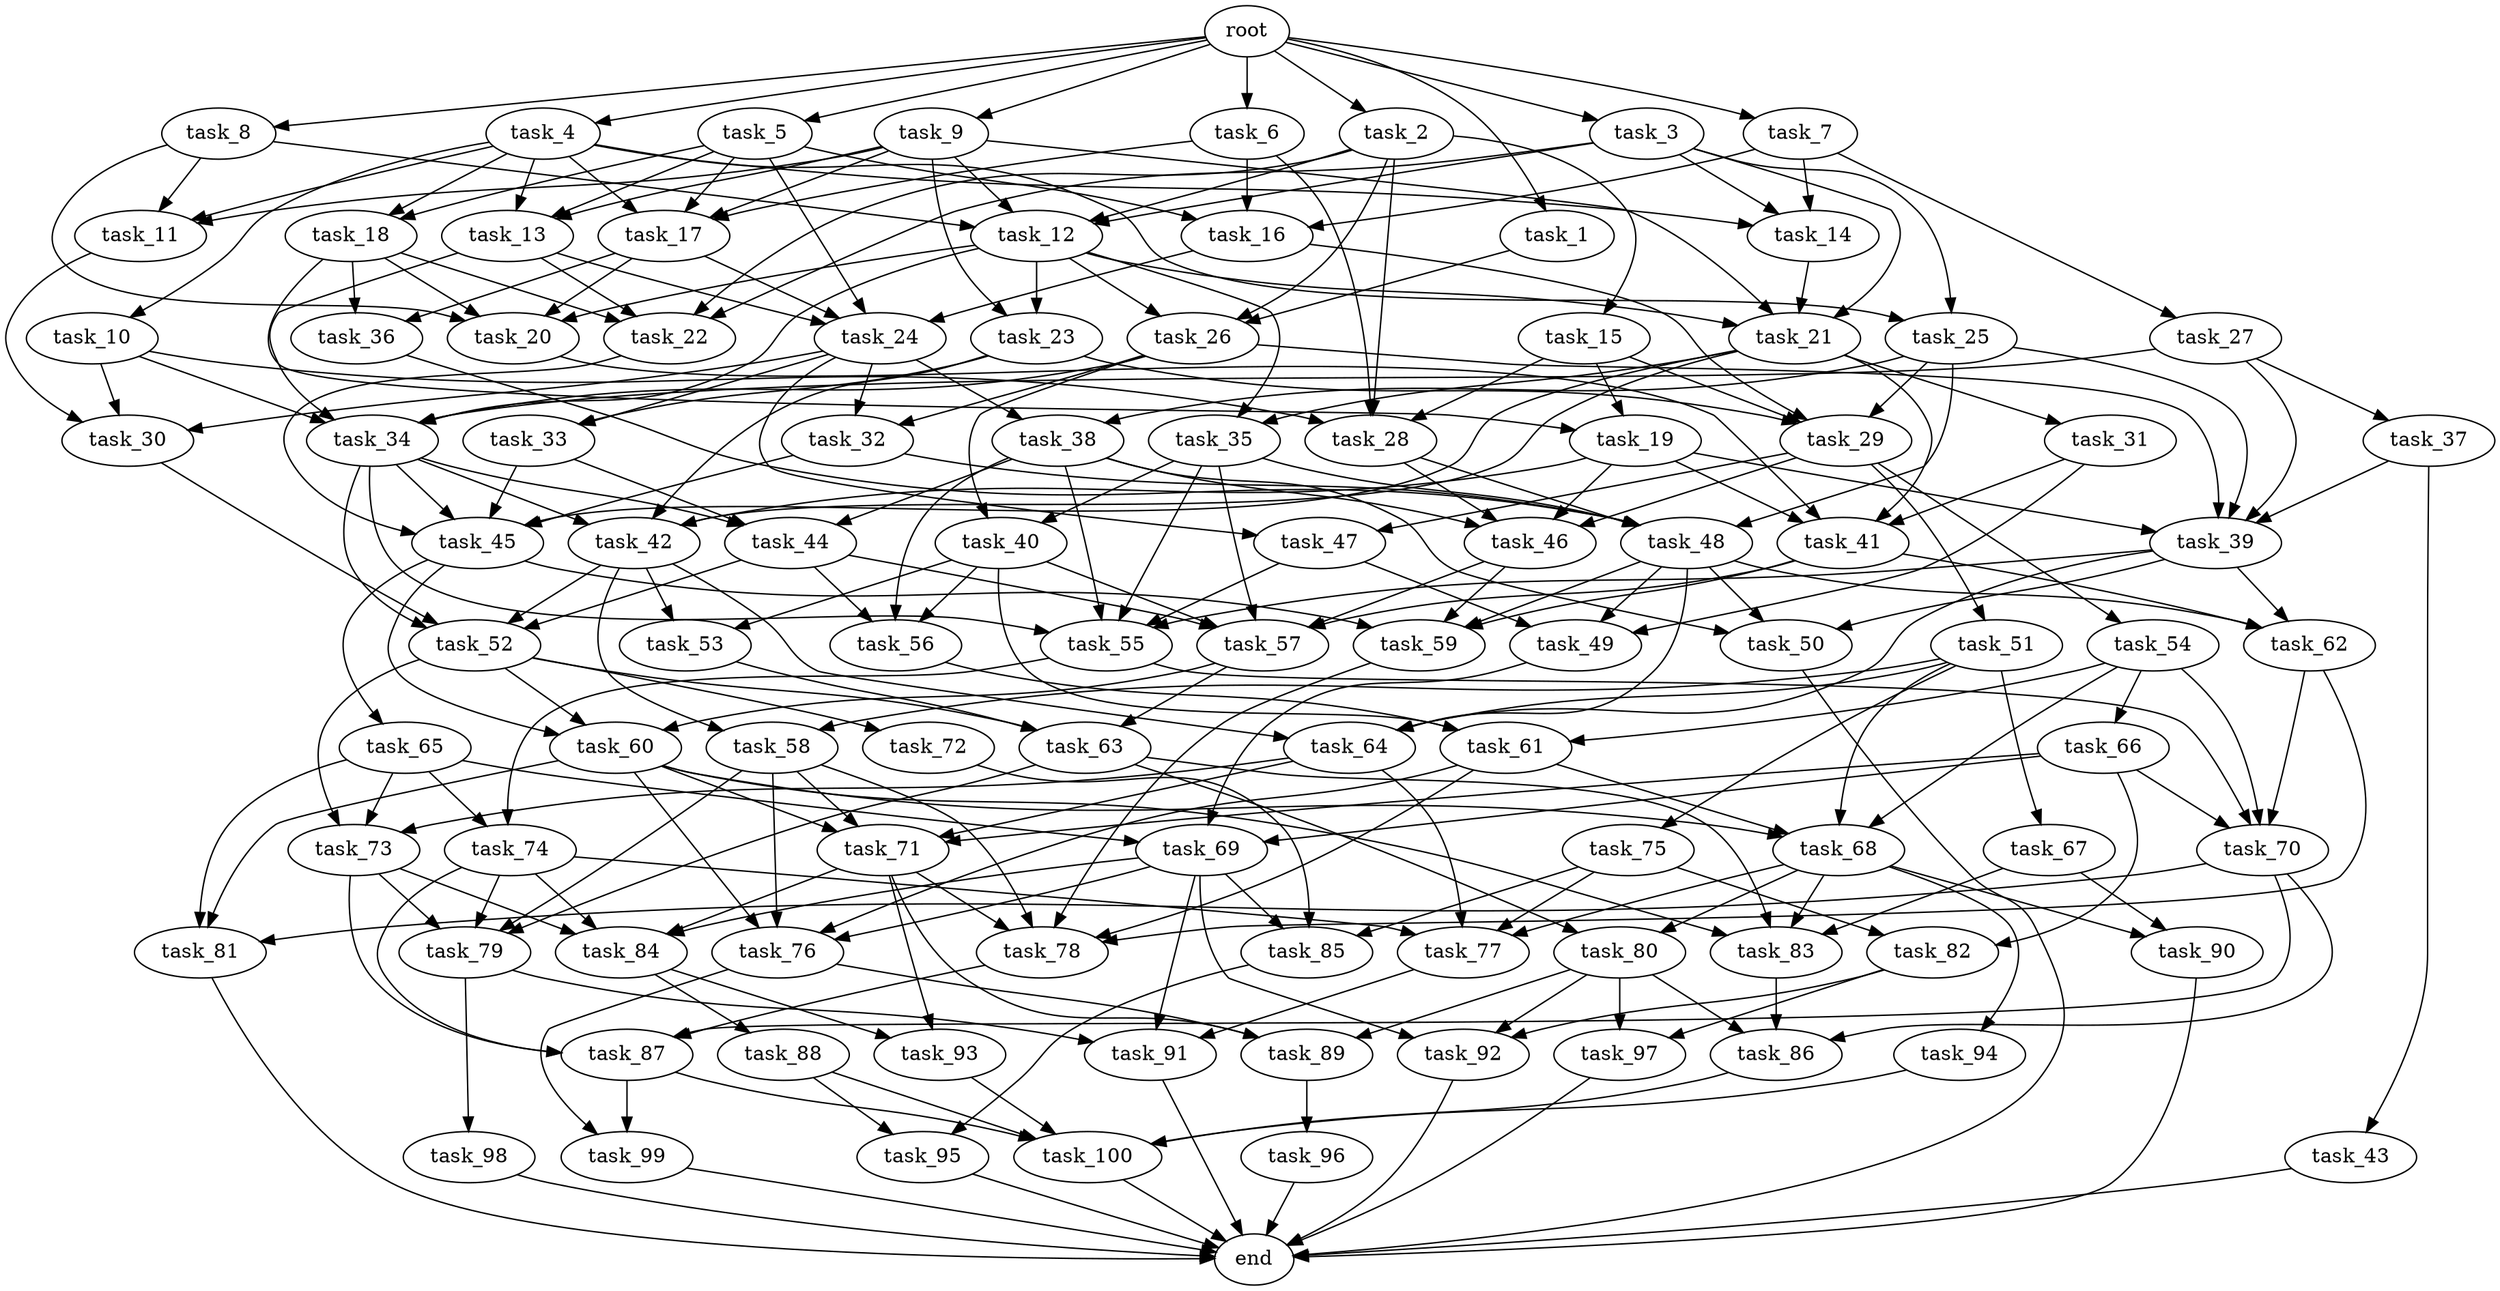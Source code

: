 digraph G {
  task_75 [size="7.984800e+11"];
  task_100 [size="8.912142e+11"];
  task_92 [size="6.539076e+11"];
  task_19 [size="7.713432e+11"];
  task_68 [size="9.068668e+11"];
  task_71 [size="1.724005e+11"];
  task_60 [size="1.541324e+11"];
  task_73 [size="7.123409e+11"];
  task_50 [size="3.335979e+11"];
  task_31 [size="4.874630e+11"];
  task_10 [size="3.544961e+11"];
  task_49 [size="2.459382e+11"];
  task_88 [size="4.687830e+11"];
  task_12 [size="3.826998e+11"];
  task_79 [size="6.632949e+11"];
  task_37 [size="7.350436e+11"];
  task_61 [size="2.629379e+11"];
  task_42 [size="1.002788e+11"];
  task_51 [size="6.985239e+10"];
  root [size="0.000000e+00"];
  task_56 [size="1.721734e+11"];
  task_95 [size="9.628141e+11"];
  task_22 [size="8.581704e+11"];
  task_32 [size="2.004508e+11"];
  task_25 [size="3.560420e+11"];
  task_99 [size="4.376879e+11"];
  task_96 [size="3.302427e+11"];
  task_36 [size="6.355353e+11"];
  task_16 [size="5.584535e+11"];
  task_33 [size="6.325368e+10"];
  task_27 [size="3.680198e+11"];
  task_89 [size="7.694933e+11"];
  end [size="0.000000e+00"];
  task_7 [size="1.387382e+11"];
  task_26 [size="2.493703e+11"];
  task_87 [size="8.109027e+11"];
  task_2 [size="6.602924e+11"];
  task_21 [size="3.636263e+11"];
  task_28 [size="1.294313e+11"];
  task_69 [size="8.815152e+11"];
  task_13 [size="8.754776e+11"];
  task_48 [size="5.308738e+10"];
  task_55 [size="1.383777e+10"];
  task_81 [size="2.454045e+11"];
  task_11 [size="1.848998e+11"];
  task_5 [size="2.995254e+11"];
  task_62 [size="1.654600e+11"];
  task_93 [size="5.254135e+11"];
  task_54 [size="2.314218e+11"];
  task_52 [size="4.767281e+11"];
  task_29 [size="4.347714e+11"];
  task_85 [size="3.256078e+11"];
  task_44 [size="5.452414e+11"];
  task_8 [size="2.106591e+11"];
  task_38 [size="3.932237e+11"];
  task_9 [size="2.272679e+11"];
  task_63 [size="6.292943e+11"];
  task_65 [size="4.501900e+11"];
  task_59 [size="9.531332e+11"];
  task_34 [size="6.023710e+11"];
  task_20 [size="6.576743e+11"];
  task_1 [size="2.474432e+10"];
  task_23 [size="7.378873e+11"];
  task_6 [size="6.289016e+11"];
  task_74 [size="9.811055e+11"];
  task_97 [size="1.192080e+11"];
  task_57 [size="6.775971e+11"];
  task_67 [size="5.838406e+11"];
  task_64 [size="9.512214e+11"];
  task_66 [size="4.582906e+11"];
  task_45 [size="4.901912e+11"];
  task_82 [size="2.359613e+11"];
  task_86 [size="9.043880e+11"];
  task_40 [size="3.484226e+11"];
  task_84 [size="2.617730e+11"];
  task_17 [size="5.788009e+11"];
  task_15 [size="9.776537e+11"];
  task_43 [size="8.153616e+11"];
  task_53 [size="3.222462e+11"];
  task_4 [size="4.073631e+10"];
  task_76 [size="2.672663e+11"];
  task_77 [size="5.592116e+11"];
  task_30 [size="3.500211e+10"];
  task_72 [size="1.228387e+11"];
  task_94 [size="5.785931e+11"];
  task_80 [size="3.385245e+11"];
  task_46 [size="7.043345e+11"];
  task_90 [size="6.842100e+11"];
  task_39 [size="5.441546e+11"];
  task_14 [size="9.464260e+11"];
  task_18 [size="9.757353e+10"];
  task_3 [size="2.524735e+11"];
  task_24 [size="7.991053e+10"];
  task_98 [size="6.731008e+11"];
  task_35 [size="5.163083e+10"];
  task_58 [size="9.036371e+11"];
  task_78 [size="9.103475e+11"];
  task_47 [size="1.423114e+11"];
  task_83 [size="2.289926e+11"];
  task_70 [size="8.590085e+11"];
  task_91 [size="2.621377e+11"];
  task_41 [size="1.198927e+10"];

  task_75 -> task_77 [size="1.398029e+08"];
  task_75 -> task_82 [size="1.179806e+08"];
  task_75 -> task_85 [size="1.085359e+08"];
  task_100 -> end [size="1.000000e-12"];
  task_92 -> end [size="1.000000e-12"];
  task_19 -> task_41 [size="2.997317e+06"];
  task_19 -> task_39 [size="1.088309e+08"];
  task_19 -> task_42 [size="2.506971e+07"];
  task_19 -> task_46 [size="1.760836e+08"];
  task_68 -> task_77 [size="1.398029e+08"];
  task_68 -> task_80 [size="1.692622e+08"];
  task_68 -> task_90 [size="3.421050e+08"];
  task_68 -> task_83 [size="5.724815e+07"];
  task_68 -> task_94 [size="5.785931e+08"];
  task_71 -> task_78 [size="1.820695e+08"];
  task_71 -> task_84 [size="6.544324e+07"];
  task_71 -> task_89 [size="2.564978e+08"];
  task_71 -> task_93 [size="2.627067e+08"];
  task_60 -> task_68 [size="2.267167e+08"];
  task_60 -> task_76 [size="6.681657e+07"];
  task_60 -> task_81 [size="8.180149e+07"];
  task_60 -> task_71 [size="4.310012e+07"];
  task_60 -> task_83 [size="5.724815e+07"];
  task_73 -> task_79 [size="1.658237e+08"];
  task_73 -> task_87 [size="2.027257e+08"];
  task_73 -> task_84 [size="6.544324e+07"];
  task_50 -> end [size="1.000000e-12"];
  task_31 -> task_49 [size="8.197942e+07"];
  task_31 -> task_41 [size="2.997317e+06"];
  task_10 -> task_34 [size="1.204742e+08"];
  task_10 -> task_28 [size="3.235783e+07"];
  task_10 -> task_30 [size="1.166737e+07"];
  task_49 -> task_69 [size="2.938384e+08"];
  task_88 -> task_95 [size="4.814070e+08"];
  task_88 -> task_100 [size="1.782428e+08"];
  task_12 -> task_34 [size="1.204742e+08"];
  task_12 -> task_26 [size="8.312344e+07"];
  task_12 -> task_23 [size="3.689437e+08"];
  task_12 -> task_21 [size="9.090656e+07"];
  task_12 -> task_35 [size="2.581542e+07"];
  task_12 -> task_20 [size="1.644186e+08"];
  task_79 -> task_91 [size="8.737925e+07"];
  task_79 -> task_98 [size="6.731008e+08"];
  task_37 -> task_43 [size="8.153616e+08"];
  task_37 -> task_39 [size="1.088309e+08"];
  task_61 -> task_68 [size="2.267167e+08"];
  task_61 -> task_76 [size="6.681657e+07"];
  task_61 -> task_78 [size="1.820695e+08"];
  task_42 -> task_58 [size="4.518185e+08"];
  task_42 -> task_52 [size="1.191820e+08"];
  task_42 -> task_53 [size="1.611231e+08"];
  task_42 -> task_64 [size="2.378053e+08"];
  task_51 -> task_68 [size="2.267167e+08"];
  task_51 -> task_75 [size="7.984800e+08"];
  task_51 -> task_58 [size="4.518185e+08"];
  task_51 -> task_64 [size="2.378053e+08"];
  task_51 -> task_67 [size="5.838406e+08"];
  root -> task_4 [size="1.000000e-12"];
  root -> task_7 [size="1.000000e-12"];
  root -> task_9 [size="1.000000e-12"];
  root -> task_1 [size="1.000000e-12"];
  root -> task_5 [size="1.000000e-12"];
  root -> task_2 [size="1.000000e-12"];
  root -> task_3 [size="1.000000e-12"];
  root -> task_6 [size="1.000000e-12"];
  root -> task_8 [size="1.000000e-12"];
  task_56 -> task_61 [size="8.764597e+07"];
  task_95 -> end [size="1.000000e-12"];
  task_22 -> task_45 [size="9.803824e+07"];
  task_32 -> task_45 [size="9.803824e+07"];
  task_32 -> task_48 [size="1.061748e+07"];
  task_25 -> task_48 [size="1.061748e+07"];
  task_25 -> task_38 [size="1.966119e+08"];
  task_25 -> task_39 [size="1.088309e+08"];
  task_25 -> task_29 [size="1.086929e+08"];
  task_99 -> end [size="1.000000e-12"];
  task_96 -> end [size="1.000000e-12"];
  task_36 -> task_48 [size="1.061748e+07"];
  task_16 -> task_24 [size="1.997763e+07"];
  task_16 -> task_29 [size="1.086929e+08"];
  task_33 -> task_45 [size="9.803824e+07"];
  task_33 -> task_44 [size="1.817471e+08"];
  task_27 -> task_34 [size="1.204742e+08"];
  task_27 -> task_37 [size="7.350436e+08"];
  task_27 -> task_39 [size="1.088309e+08"];
  task_89 -> task_96 [size="3.302427e+08"];
  task_7 -> task_27 [size="3.680198e+08"];
  task_7 -> task_16 [size="1.861512e+08"];
  task_7 -> task_14 [size="3.154753e+08"];
  task_26 -> task_34 [size="1.204742e+08"];
  task_26 -> task_39 [size="1.088309e+08"];
  task_26 -> task_40 [size="1.742113e+08"];
  task_26 -> task_32 [size="1.002254e+08"];
  task_87 -> task_99 [size="2.188439e+08"];
  task_87 -> task_100 [size="1.782428e+08"];
  task_2 -> task_22 [size="2.145426e+08"];
  task_2 -> task_15 [size="9.776537e+08"];
  task_2 -> task_12 [size="9.567495e+07"];
  task_2 -> task_26 [size="8.312344e+07"];
  task_2 -> task_28 [size="3.235783e+07"];
  task_21 -> task_31 [size="4.874630e+08"];
  task_21 -> task_41 [size="2.997317e+06"];
  task_21 -> task_35 [size="2.581542e+07"];
  task_21 -> task_42 [size="2.506971e+07"];
  task_21 -> task_45 [size="9.803824e+07"];
  task_28 -> task_48 [size="1.061748e+07"];
  task_28 -> task_46 [size="1.760836e+08"];
  task_69 -> task_76 [size="6.681657e+07"];
  task_69 -> task_91 [size="8.737925e+07"];
  task_69 -> task_92 [size="2.179692e+08"];
  task_69 -> task_85 [size="1.085359e+08"];
  task_69 -> task_84 [size="6.544324e+07"];
  task_13 -> task_34 [size="1.204742e+08"];
  task_13 -> task_22 [size="2.145426e+08"];
  task_13 -> task_24 [size="1.997763e+07"];
  task_48 -> task_49 [size="8.197942e+07"];
  task_48 -> task_50 [size="1.111993e+08"];
  task_48 -> task_59 [size="2.382833e+08"];
  task_48 -> task_64 [size="2.378053e+08"];
  task_48 -> task_62 [size="5.515334e+07"];
  task_55 -> task_70 [size="2.147521e+08"];
  task_55 -> task_74 [size="4.905528e+08"];
  task_81 -> end [size="1.000000e-12"];
  task_11 -> task_30 [size="1.166737e+07"];
  task_5 -> task_13 [size="2.918259e+08"];
  task_5 -> task_17 [size="1.447002e+08"];
  task_5 -> task_16 [size="1.861512e+08"];
  task_5 -> task_24 [size="1.997763e+07"];
  task_5 -> task_18 [size="4.878677e+07"];
  task_62 -> task_78 [size="1.820695e+08"];
  task_62 -> task_70 [size="2.147521e+08"];
  task_93 -> task_100 [size="1.782428e+08"];
  task_54 -> task_66 [size="4.582906e+08"];
  task_54 -> task_61 [size="8.764597e+07"];
  task_54 -> task_68 [size="2.267167e+08"];
  task_54 -> task_70 [size="2.147521e+08"];
  task_52 -> task_72 [size="1.228387e+08"];
  task_52 -> task_60 [size="5.137746e+07"];
  task_52 -> task_63 [size="2.097648e+08"];
  task_52 -> task_73 [size="2.374470e+08"];
  task_29 -> task_54 [size="2.314218e+08"];
  task_29 -> task_47 [size="7.115571e+07"];
  task_29 -> task_51 [size="6.985239e+07"];
  task_29 -> task_46 [size="1.760836e+08"];
  task_85 -> task_95 [size="4.814070e+08"];
  task_44 -> task_52 [size="1.191820e+08"];
  task_44 -> task_57 [size="1.355194e+08"];
  task_44 -> task_56 [size="5.739113e+07"];
  task_8 -> task_12 [size="9.567495e+07"];
  task_8 -> task_20 [size="1.644186e+08"];
  task_8 -> task_11 [size="6.163327e+07"];
  task_38 -> task_50 [size="1.111993e+08"];
  task_38 -> task_44 [size="1.817471e+08"];
  task_38 -> task_56 [size="5.739113e+07"];
  task_38 -> task_55 [size="2.767555e+06"];
  task_38 -> task_46 [size="1.760836e+08"];
  task_9 -> task_13 [size="2.918259e+08"];
  task_9 -> task_11 [size="6.163327e+07"];
  task_9 -> task_23 [size="3.689437e+08"];
  task_9 -> task_17 [size="1.447002e+08"];
  task_9 -> task_21 [size="9.090656e+07"];
  task_9 -> task_12 [size="9.567495e+07"];
  task_63 -> task_80 [size="1.692622e+08"];
  task_63 -> task_83 [size="5.724815e+07"];
  task_63 -> task_79 [size="1.658237e+08"];
  task_65 -> task_69 [size="2.938384e+08"];
  task_65 -> task_81 [size="8.180149e+07"];
  task_65 -> task_73 [size="2.374470e+08"];
  task_65 -> task_74 [size="4.905528e+08"];
  task_59 -> task_78 [size="1.820695e+08"];
  task_34 -> task_45 [size="9.803824e+07"];
  task_34 -> task_42 [size="2.506971e+07"];
  task_34 -> task_44 [size="1.817471e+08"];
  task_34 -> task_55 [size="2.767555e+06"];
  task_34 -> task_52 [size="1.191820e+08"];
  task_20 -> task_41 [size="2.997317e+06"];
  task_1 -> task_26 [size="8.312344e+07"];
  task_23 -> task_42 [size="2.506971e+07"];
  task_23 -> task_29 [size="1.086929e+08"];
  task_23 -> task_33 [size="3.162684e+07"];
  task_6 -> task_17 [size="1.447002e+08"];
  task_6 -> task_28 [size="3.235783e+07"];
  task_6 -> task_16 [size="1.861512e+08"];
  task_74 -> task_77 [size="1.398029e+08"];
  task_74 -> task_79 [size="1.658237e+08"];
  task_74 -> task_87 [size="2.027257e+08"];
  task_74 -> task_84 [size="6.544324e+07"];
  task_97 -> end [size="1.000000e-12"];
  task_57 -> task_60 [size="5.137746e+07"];
  task_57 -> task_63 [size="2.097648e+08"];
  task_67 -> task_83 [size="5.724815e+07"];
  task_67 -> task_90 [size="3.421050e+08"];
  task_64 -> task_77 [size="1.398029e+08"];
  task_64 -> task_71 [size="4.310012e+07"];
  task_64 -> task_73 [size="2.374470e+08"];
  task_66 -> task_69 [size="2.938384e+08"];
  task_66 -> task_70 [size="2.147521e+08"];
  task_66 -> task_82 [size="1.179806e+08"];
  task_66 -> task_71 [size="4.310012e+07"];
  task_45 -> task_60 [size="5.137746e+07"];
  task_45 -> task_59 [size="2.382833e+08"];
  task_45 -> task_65 [size="4.501900e+08"];
  task_82 -> task_92 [size="2.179692e+08"];
  task_82 -> task_97 [size="5.960398e+07"];
  task_86 -> task_100 [size="1.782428e+08"];
  task_40 -> task_53 [size="1.611231e+08"];
  task_40 -> task_57 [size="1.355194e+08"];
  task_40 -> task_56 [size="5.739113e+07"];
  task_40 -> task_61 [size="8.764597e+07"];
  task_84 -> task_88 [size="4.687830e+08"];
  task_84 -> task_93 [size="2.627067e+08"];
  task_17 -> task_24 [size="1.997763e+07"];
  task_17 -> task_20 [size="1.644186e+08"];
  task_17 -> task_36 [size="3.177676e+08"];
  task_15 -> task_28 [size="3.235783e+07"];
  task_15 -> task_19 [size="3.856716e+08"];
  task_15 -> task_29 [size="1.086929e+08"];
  task_43 -> end [size="1.000000e-12"];
  task_53 -> task_63 [size="2.097648e+08"];
  task_4 -> task_13 [size="2.918259e+08"];
  task_4 -> task_14 [size="3.154753e+08"];
  task_4 -> task_11 [size="6.163327e+07"];
  task_4 -> task_10 [size="3.544961e+08"];
  task_4 -> task_17 [size="1.447002e+08"];
  task_4 -> task_18 [size="4.878677e+07"];
  task_4 -> task_25 [size="1.780210e+08"];
  task_76 -> task_99 [size="2.188439e+08"];
  task_76 -> task_89 [size="2.564978e+08"];
  task_77 -> task_91 [size="8.737925e+07"];
  task_30 -> task_52 [size="1.191820e+08"];
  task_72 -> task_85 [size="1.085359e+08"];
  task_94 -> task_100 [size="1.782428e+08"];
  task_80 -> task_86 [size="3.014627e+08"];
  task_80 -> task_92 [size="2.179692e+08"];
  task_80 -> task_89 [size="2.564978e+08"];
  task_80 -> task_97 [size="5.960398e+07"];
  task_46 -> task_57 [size="1.355194e+08"];
  task_46 -> task_59 [size="2.382833e+08"];
  task_90 -> end [size="1.000000e-12"];
  task_39 -> task_50 [size="1.111993e+08"];
  task_39 -> task_55 [size="2.767555e+06"];
  task_39 -> task_64 [size="2.378053e+08"];
  task_39 -> task_62 [size="5.515334e+07"];
  task_14 -> task_21 [size="9.090656e+07"];
  task_18 -> task_22 [size="2.145426e+08"];
  task_18 -> task_20 [size="1.644186e+08"];
  task_18 -> task_19 [size="3.856716e+08"];
  task_18 -> task_36 [size="3.177676e+08"];
  task_3 -> task_21 [size="9.090656e+07"];
  task_3 -> task_12 [size="9.567495e+07"];
  task_3 -> task_14 [size="3.154753e+08"];
  task_3 -> task_22 [size="2.145426e+08"];
  task_3 -> task_25 [size="1.780210e+08"];
  task_24 -> task_33 [size="3.162684e+07"];
  task_24 -> task_38 [size="1.966119e+08"];
  task_24 -> task_30 [size="1.166737e+07"];
  task_24 -> task_32 [size="1.002254e+08"];
  task_24 -> task_47 [size="7.115571e+07"];
  task_98 -> end [size="1.000000e-12"];
  task_35 -> task_48 [size="1.061748e+07"];
  task_35 -> task_40 [size="1.742113e+08"];
  task_35 -> task_57 [size="1.355194e+08"];
  task_35 -> task_55 [size="2.767555e+06"];
  task_58 -> task_76 [size="6.681657e+07"];
  task_58 -> task_78 [size="1.820695e+08"];
  task_58 -> task_71 [size="4.310012e+07"];
  task_58 -> task_79 [size="1.658237e+08"];
  task_78 -> task_87 [size="2.027257e+08"];
  task_47 -> task_49 [size="8.197942e+07"];
  task_47 -> task_55 [size="2.767555e+06"];
  task_83 -> task_86 [size="3.014627e+08"];
  task_70 -> task_81 [size="8.180149e+07"];
  task_70 -> task_86 [size="3.014627e+08"];
  task_70 -> task_87 [size="2.027257e+08"];
  task_91 -> end [size="1.000000e-12"];
  task_41 -> task_57 [size="1.355194e+08"];
  task_41 -> task_59 [size="2.382833e+08"];
  task_41 -> task_62 [size="5.515334e+07"];
}
